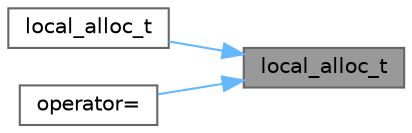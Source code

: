 digraph "local_alloc_t"
{
 // LATEX_PDF_SIZE
  bgcolor="transparent";
  edge [fontname=Helvetica,fontsize=10,labelfontname=Helvetica,labelfontsize=10];
  node [fontname=Helvetica,fontsize=10,shape=box,height=0.2,width=0.4];
  rankdir="RL";
  Node1 [id="Node000001",label="local_alloc_t",height=0.2,width=0.4,color="gray40", fillcolor="grey60", style="filled", fontcolor="black",tooltip=" "];
  Node1 -> Node2 [id="edge1_Node000001_Node000002",dir="back",color="steelblue1",style="solid",tooltip=" "];
  Node2 [id="Node000002",label="local_alloc_t",height=0.2,width=0.4,color="grey40", fillcolor="white", style="filled",URL="$structspdlog_1_1sinks_1_1win__eventlog_1_1internal_1_1local__alloc__t.html#a483c201d1b92b361df01e07a1f2032d4",tooltip=" "];
  Node1 -> Node3 [id="edge2_Node000001_Node000003",dir="back",color="steelblue1",style="solid",tooltip=" "];
  Node3 [id="Node000003",label="operator=",height=0.2,width=0.4,color="grey40", fillcolor="white", style="filled",URL="$structspdlog_1_1sinks_1_1win__eventlog_1_1internal_1_1local__alloc__t.html#a0828e3068e703b67490313b2583e9f12",tooltip=" "];
}
